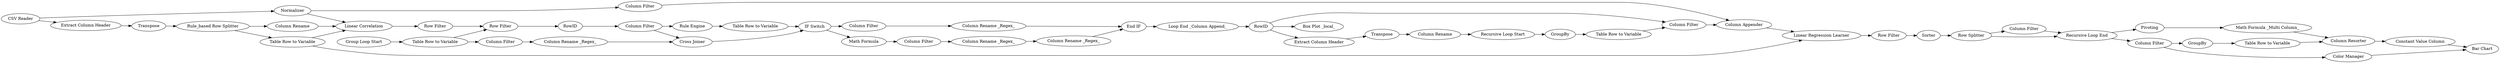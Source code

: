 digraph {
	"5284323317485740822_13" [label="Table Row to Variable"]
	"5284323317485740822_21" [label="Column Filter"]
	"1102914921247966789_53" [label="IF Switch"]
	"5284323317485740822_12" [label="Rule_based Row Splitter"]
	"5284323317485740822_2202" [label=GroupBy]
	"1102914921247966789_59" [label="Column Rename _Regex_"]
	"5284323317485740822_3" [label=Normalizer]
	"1102914921247966789_51" [label=RowID]
	"5284323317485740822_9" [label="Recursive Loop End"]
	"1102914921247966789_36" [label="Row Filter"]
	"1102914921247966789_55" [label="Table Row to Variable"]
	"5284323317485740822_59" [label="Box Plot _local_"]
	"5284323317485740822_26" [label="Column Appender"]
	"5284323317485740822_2204" [label=Pivoting]
	"5284323317485740822_55" [label="Column Rename"]
	"5284323317485740822_24" [label="Table Row to Variable"]
	"5284323317485740822_1" [label="CSV Reader"]
	"5284323317485740822_2" [label="Linear Regression Learner"]
	"5284323317485740822_2211" [label="Math Formula _Multi Column_"]
	"1102914921247966789_38" [label="Column Filter"]
	"1102914921247966789_50" [label="Column Rename _Regex_"]
	"1102914921247966789_56" [label="End IF"]
	"1102914921247966789_58" [label="Column Rename _Regex_"]
	"1102914921247966789_46" [label="Math Formula"]
	"1102914921247966789_41" [label="Group Loop Start"]
	"5284323317485740822_2203" [label="Color Manager"]
	"1102914921247966789_49" [label="Column Rename _Regex_"]
	"1102914921247966789_57" [label="Column Filter"]
	"1102914921247966789_35" [label="Linear Correlation"]
	"1102914921247966789_54" [label="Rule Engine"]
	"1102914921247966789_43" [label="Column Filter"]
	"5284323317485740822_56" [label="Extract Column Header"]
	"5284323317485740822_2207" [label="Table Row to Variable"]
	"5284323317485740822_15" [label="Row Filter"]
	"1102914921247966789_47" [label="Column Filter"]
	"5284323317485740822_2205" [label="Constant Value Column"]
	"5284323317485740822_8" [label="Recursive Loop Start"]
	"1102914921247966789_52" [label=RowID]
	"5284323317485740822_11" [label=Transpose]
	"5284323317485740822_14" [label=Sorter]
	"5284323317485740822_22" [label=GroupBy]
	"1102914921247966789_44" [label="Row Filter"]
	"5284323317485740822_10" [label="Extract Column Header"]
	"5284323317485740822_25" [label="Column Filter"]
	"5284323317485740822_2210" [label="Column Filter"]
	"5284323317485740822_17" [label="Column Rename"]
	"5284323317485740822_57" [label=Transpose]
	"5284323317485740822_2209" [label="Bar Chart"]
	"5284323317485740822_2208" [label="Column Resorter"]
	"1102914921247966789_48" [label="Loop End _Column Append_"]
	"5284323317485740822_16" [label="Row Splitter"]
	"5284323317485740822_58" [label="Column Filter"]
	"1102914921247966789_42" [label="Table Row to Variable"]
	"1102914921247966789_45" [label="Cross Joiner"]
	"5284323317485740822_2210" -> "5284323317485740822_2203"
	"1102914921247966789_52" -> "5284323317485740822_58"
	"1102914921247966789_57" -> "1102914921247966789_58"
	"5284323317485740822_2202" -> "5284323317485740822_2207"
	"5284323317485740822_10" -> "5284323317485740822_11"
	"1102914921247966789_36" -> "1102914921247966789_44"
	"1102914921247966789_38" -> "1102914921247966789_54"
	"1102914921247966789_53" -> "1102914921247966789_57"
	"1102914921247966789_48" -> "1102914921247966789_52"
	"1102914921247966789_41" -> "1102914921247966789_42"
	"1102914921247966789_46" -> "1102914921247966789_47"
	"5284323317485740822_14" -> "5284323317485740822_16"
	"5284323317485740822_24" -> "5284323317485740822_58"
	"5284323317485740822_2210" -> "5284323317485740822_2202"
	"5284323317485740822_16" -> "5284323317485740822_21"
	"5284323317485740822_1" -> "5284323317485740822_10"
	"1102914921247966789_42" -> "1102914921247966789_44"
	"1102914921247966789_52" -> "5284323317485740822_59"
	"5284323317485740822_9" -> "5284323317485740822_2204"
	"5284323317485740822_21" -> "5284323317485740822_9"
	"5284323317485740822_9" -> "5284323317485740822_2210"
	"5284323317485740822_11" -> "5284323317485740822_12"
	"5284323317485740822_2207" -> "5284323317485740822_2208"
	"1102914921247966789_35" -> "1102914921247966789_36"
	"1102914921247966789_53" -> "1102914921247966789_46"
	"5284323317485740822_2204" -> "5284323317485740822_2211"
	"5284323317485740822_2211" -> "5284323317485740822_2208"
	"5284323317485740822_1" -> "5284323317485740822_3"
	"1102914921247966789_38" -> "1102914921247966789_45"
	"1102914921247966789_56" -> "1102914921247966789_48"
	"5284323317485740822_58" -> "5284323317485740822_26"
	"1102914921247966789_47" -> "1102914921247966789_50"
	"1102914921247966789_59" -> "1102914921247966789_56"
	"1102914921247966789_43" -> "1102914921247966789_49"
	"1102914921247966789_54" -> "1102914921247966789_55"
	"5284323317485740822_22" -> "5284323317485740822_24"
	"5284323317485740822_56" -> "5284323317485740822_57"
	"1102914921247966789_55" -> "1102914921247966789_53"
	"1102914921247966789_44" -> "1102914921247966789_51"
	"5284323317485740822_13" -> "5284323317485740822_2"
	"5284323317485740822_55" -> "5284323317485740822_8"
	"5284323317485740822_2203" -> "5284323317485740822_2209"
	"5284323317485740822_57" -> "5284323317485740822_55"
	"5284323317485740822_16" -> "5284323317485740822_9"
	"1102914921247966789_58" -> "1102914921247966789_56"
	"5284323317485740822_2208" -> "5284323317485740822_2205"
	"5284323317485740822_8" -> "5284323317485740822_22"
	"5284323317485740822_15" -> "5284323317485740822_14"
	"5284323317485740822_13" -> "1102914921247966789_35"
	"1102914921247966789_51" -> "1102914921247966789_38"
	"5284323317485740822_3" -> "1102914921247966789_35"
	"1102914921247966789_45" -> "1102914921247966789_53"
	"5284323317485740822_25" -> "5284323317485740822_26"
	"5284323317485740822_12" -> "5284323317485740822_13"
	"5284323317485740822_17" -> "1102914921247966789_35"
	"5284323317485740822_2205" -> "5284323317485740822_2209"
	"1102914921247966789_42" -> "1102914921247966789_43"
	"1102914921247966789_52" -> "5284323317485740822_56"
	"1102914921247966789_50" -> "1102914921247966789_59"
	"5284323317485740822_2" -> "5284323317485740822_15"
	"5284323317485740822_3" -> "5284323317485740822_25"
	"5284323317485740822_26" -> "5284323317485740822_2"
	"5284323317485740822_12" -> "5284323317485740822_17"
	"1102914921247966789_49" -> "1102914921247966789_45"
	rankdir=LR
}
